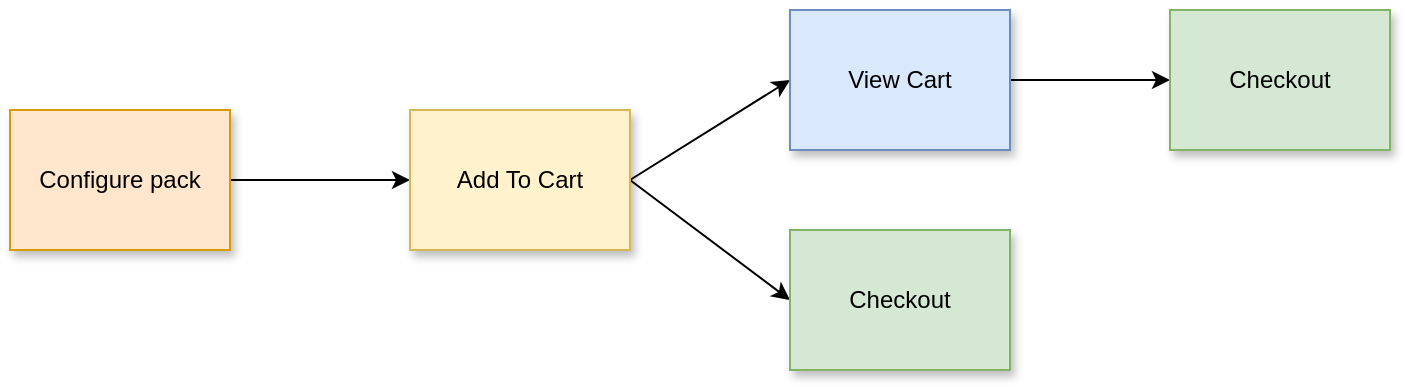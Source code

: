 <mxfile>
    <diagram id="6lK-wSQV4J41dPdJJSed" name="Page-1">
        <mxGraphModel dx="1009" dy="591" grid="0" gridSize="10" guides="1" tooltips="1" connect="1" arrows="1" fold="1" page="1" pageScale="1" pageWidth="850" pageHeight="1100" math="0" shadow="0">
            <root>
                <mxCell id="0"/>
                <mxCell id="1" parent="0"/>
                <mxCell id="16" style="edgeStyle=none;html=1;entryX=0;entryY=0.5;entryDx=0;entryDy=0;" edge="1" parent="1" source="10" target="15">
                    <mxGeometry relative="1" as="geometry"/>
                </mxCell>
                <mxCell id="10" value="Configure pack" style="rounded=0;whiteSpace=wrap;html=1;fillColor=#ffe6cc;strokeColor=#d79b00;shadow=1;gradientColor=none;" vertex="1" parent="1">
                    <mxGeometry x="80" y="120" width="110" height="70" as="geometry"/>
                </mxCell>
                <mxCell id="19" style="edgeStyle=none;html=1;exitX=1;exitY=0.5;exitDx=0;exitDy=0;entryX=0;entryY=0.5;entryDx=0;entryDy=0;" edge="1" parent="1" source="15" target="17">
                    <mxGeometry relative="1" as="geometry"/>
                </mxCell>
                <mxCell id="20" style="edgeStyle=none;html=1;entryX=0;entryY=0.5;entryDx=0;entryDy=0;exitX=1;exitY=0.5;exitDx=0;exitDy=0;" edge="1" parent="1" source="15" target="18">
                    <mxGeometry relative="1" as="geometry"/>
                </mxCell>
                <mxCell id="15" value="Add To Cart" style="rounded=0;whiteSpace=wrap;html=1;fillColor=#fff2cc;strokeColor=#d6b656;shadow=1;" vertex="1" parent="1">
                    <mxGeometry x="280" y="120" width="110" height="70" as="geometry"/>
                </mxCell>
                <mxCell id="22" style="edgeStyle=none;html=1;entryX=0;entryY=0.5;entryDx=0;entryDy=0;" edge="1" parent="1" source="17" target="21">
                    <mxGeometry relative="1" as="geometry"/>
                </mxCell>
                <mxCell id="17" value="View Cart" style="rounded=0;whiteSpace=wrap;html=1;fillColor=#dae8fc;strokeColor=#6c8ebf;shadow=1;" vertex="1" parent="1">
                    <mxGeometry x="470" y="70" width="110" height="70" as="geometry"/>
                </mxCell>
                <mxCell id="18" value="Checkout" style="rounded=0;whiteSpace=wrap;html=1;fillColor=#d5e8d4;strokeColor=#82b366;shadow=1;" vertex="1" parent="1">
                    <mxGeometry x="470" y="180" width="110" height="70" as="geometry"/>
                </mxCell>
                <mxCell id="21" value="Checkout" style="rounded=0;whiteSpace=wrap;html=1;fillColor=#d5e8d4;strokeColor=#82b366;shadow=1;" vertex="1" parent="1">
                    <mxGeometry x="660" y="70" width="110" height="70" as="geometry"/>
                </mxCell>
            </root>
        </mxGraphModel>
    </diagram>
</mxfile>